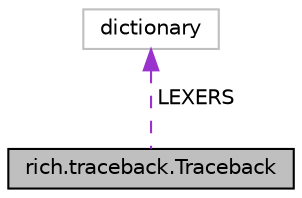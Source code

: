 digraph "rich.traceback.Traceback"
{
 // LATEX_PDF_SIZE
  edge [fontname="Helvetica",fontsize="10",labelfontname="Helvetica",labelfontsize="10"];
  node [fontname="Helvetica",fontsize="10",shape=record];
  Node1 [label="rich.traceback.Traceback",height=0.2,width=0.4,color="black", fillcolor="grey75", style="filled", fontcolor="black",tooltip=" "];
  Node2 -> Node1 [dir="back",color="darkorchid3",fontsize="10",style="dashed",label=" LEXERS" ,fontname="Helvetica"];
  Node2 [label="dictionary",height=0.2,width=0.4,color="grey75", fillcolor="white", style="filled",tooltip=" "];
}
